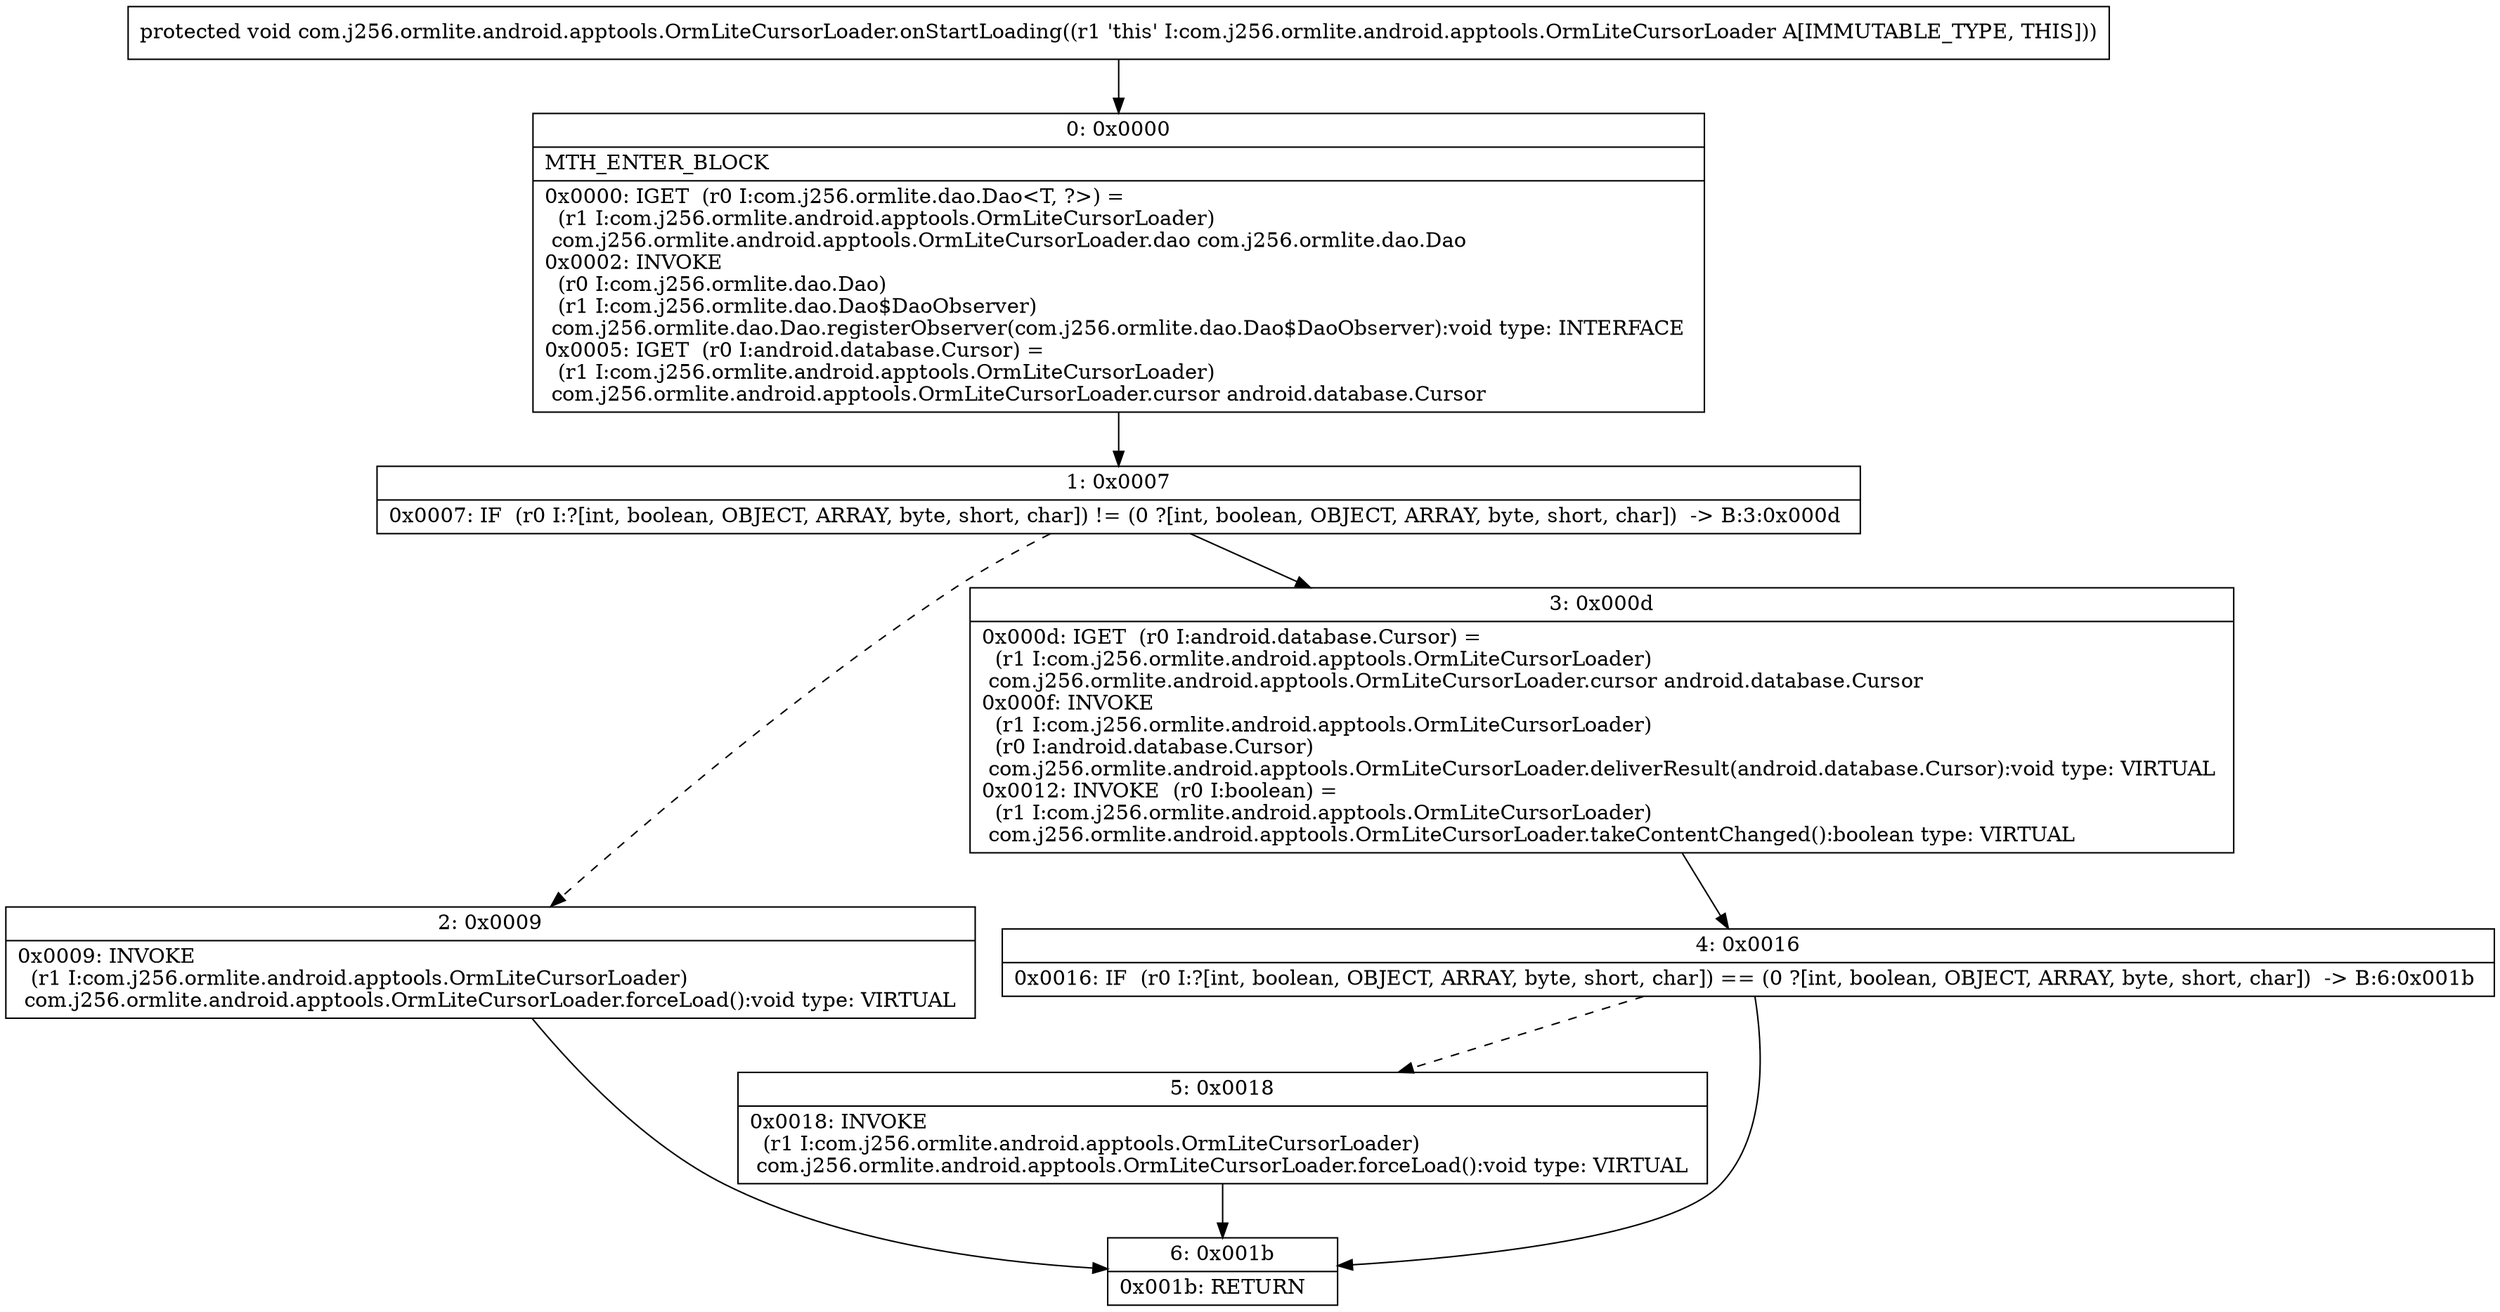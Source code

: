 digraph "CFG forcom.j256.ormlite.android.apptools.OrmLiteCursorLoader.onStartLoading()V" {
Node_0 [shape=record,label="{0\:\ 0x0000|MTH_ENTER_BLOCK\l|0x0000: IGET  (r0 I:com.j256.ormlite.dao.Dao\<T, ?\>) = \l  (r1 I:com.j256.ormlite.android.apptools.OrmLiteCursorLoader)\l com.j256.ormlite.android.apptools.OrmLiteCursorLoader.dao com.j256.ormlite.dao.Dao \l0x0002: INVOKE  \l  (r0 I:com.j256.ormlite.dao.Dao)\l  (r1 I:com.j256.ormlite.dao.Dao$DaoObserver)\l com.j256.ormlite.dao.Dao.registerObserver(com.j256.ormlite.dao.Dao$DaoObserver):void type: INTERFACE \l0x0005: IGET  (r0 I:android.database.Cursor) = \l  (r1 I:com.j256.ormlite.android.apptools.OrmLiteCursorLoader)\l com.j256.ormlite.android.apptools.OrmLiteCursorLoader.cursor android.database.Cursor \l}"];
Node_1 [shape=record,label="{1\:\ 0x0007|0x0007: IF  (r0 I:?[int, boolean, OBJECT, ARRAY, byte, short, char]) != (0 ?[int, boolean, OBJECT, ARRAY, byte, short, char])  \-\> B:3:0x000d \l}"];
Node_2 [shape=record,label="{2\:\ 0x0009|0x0009: INVOKE  \l  (r1 I:com.j256.ormlite.android.apptools.OrmLiteCursorLoader)\l com.j256.ormlite.android.apptools.OrmLiteCursorLoader.forceLoad():void type: VIRTUAL \l}"];
Node_3 [shape=record,label="{3\:\ 0x000d|0x000d: IGET  (r0 I:android.database.Cursor) = \l  (r1 I:com.j256.ormlite.android.apptools.OrmLiteCursorLoader)\l com.j256.ormlite.android.apptools.OrmLiteCursorLoader.cursor android.database.Cursor \l0x000f: INVOKE  \l  (r1 I:com.j256.ormlite.android.apptools.OrmLiteCursorLoader)\l  (r0 I:android.database.Cursor)\l com.j256.ormlite.android.apptools.OrmLiteCursorLoader.deliverResult(android.database.Cursor):void type: VIRTUAL \l0x0012: INVOKE  (r0 I:boolean) = \l  (r1 I:com.j256.ormlite.android.apptools.OrmLiteCursorLoader)\l com.j256.ormlite.android.apptools.OrmLiteCursorLoader.takeContentChanged():boolean type: VIRTUAL \l}"];
Node_4 [shape=record,label="{4\:\ 0x0016|0x0016: IF  (r0 I:?[int, boolean, OBJECT, ARRAY, byte, short, char]) == (0 ?[int, boolean, OBJECT, ARRAY, byte, short, char])  \-\> B:6:0x001b \l}"];
Node_5 [shape=record,label="{5\:\ 0x0018|0x0018: INVOKE  \l  (r1 I:com.j256.ormlite.android.apptools.OrmLiteCursorLoader)\l com.j256.ormlite.android.apptools.OrmLiteCursorLoader.forceLoad():void type: VIRTUAL \l}"];
Node_6 [shape=record,label="{6\:\ 0x001b|0x001b: RETURN   \l}"];
MethodNode[shape=record,label="{protected void com.j256.ormlite.android.apptools.OrmLiteCursorLoader.onStartLoading((r1 'this' I:com.j256.ormlite.android.apptools.OrmLiteCursorLoader A[IMMUTABLE_TYPE, THIS])) }"];
MethodNode -> Node_0;
Node_0 -> Node_1;
Node_1 -> Node_2[style=dashed];
Node_1 -> Node_3;
Node_2 -> Node_6;
Node_3 -> Node_4;
Node_4 -> Node_5[style=dashed];
Node_4 -> Node_6;
Node_5 -> Node_6;
}

